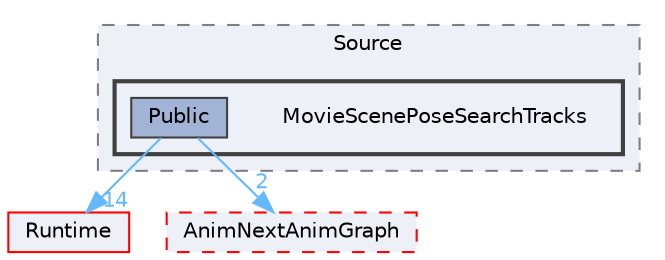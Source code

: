 digraph "MovieScenePoseSearchTracks"
{
 // INTERACTIVE_SVG=YES
 // LATEX_PDF_SIZE
  bgcolor="transparent";
  edge [fontname=Helvetica,fontsize=10,labelfontname=Helvetica,labelfontsize=10];
  node [fontname=Helvetica,fontsize=10,shape=box,height=0.2,width=0.4];
  compound=true
  subgraph clusterdir_36e16190c54ad07aa812941fd0b3a367 {
    graph [ bgcolor="#edf0f7", pencolor="grey50", label="Source", fontname=Helvetica,fontsize=10 style="filled,dashed", URL="dir_36e16190c54ad07aa812941fd0b3a367.html",tooltip=""]
  subgraph clusterdir_c6af932b4a260b04ace785652de8b4d7 {
    graph [ bgcolor="#edf0f7", pencolor="grey25", label="", fontname=Helvetica,fontsize=10 style="filled,bold", URL="dir_c6af932b4a260b04ace785652de8b4d7.html",tooltip=""]
    dir_c6af932b4a260b04ace785652de8b4d7 [shape=plaintext, label="MovieScenePoseSearchTracks"];
  dir_95a12c2aaedb61c3a905a428b43fc7e7 [label="Public", fillcolor="#a2b4d6", color="grey25", style="filled", URL="dir_95a12c2aaedb61c3a905a428b43fc7e7.html",tooltip=""];
  }
  }
  dir_7536b172fbd480bfd146a1b1acd6856b [label="Runtime", fillcolor="#edf0f7", color="red", style="filled", URL="dir_7536b172fbd480bfd146a1b1acd6856b.html",tooltip=""];
  dir_810494446f570897aa4f80899db095f4 [label="AnimNextAnimGraph", fillcolor="#edf0f7", color="red", style="filled,dashed", URL="dir_810494446f570897aa4f80899db095f4.html",tooltip=""];
  dir_95a12c2aaedb61c3a905a428b43fc7e7->dir_7536b172fbd480bfd146a1b1acd6856b [headlabel="14", labeldistance=1.5 headhref="dir_000817_000984.html" href="dir_000817_000984.html" color="steelblue1" fontcolor="steelblue1"];
  dir_95a12c2aaedb61c3a905a428b43fc7e7->dir_810494446f570897aa4f80899db095f4 [headlabel="2", labeldistance=1.5 headhref="dir_000817_000044.html" href="dir_000817_000044.html" color="steelblue1" fontcolor="steelblue1"];
}
